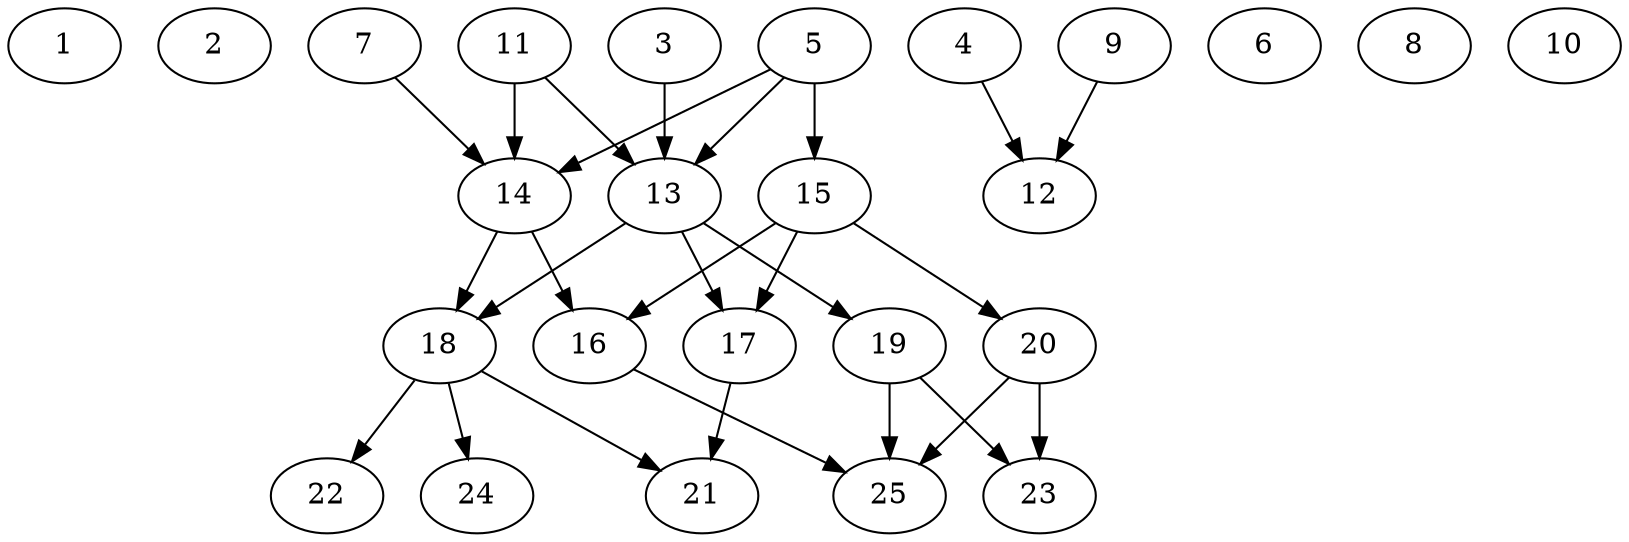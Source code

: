// DAG (tier=2-normal, mode=compute, n=25, ccr=0.362, fat=0.688, density=0.421, regular=0.440, jump=0.185, mindata=524288, maxdata=8388608)
// DAG automatically generated by daggen at Sun Aug 24 16:33:33 2025
// /home/ermia/Project/Environments/daggen/bin/daggen --dot --ccr 0.362 --fat 0.688 --regular 0.440 --density 0.421 --jump 0.185 --mindata 524288 --maxdata 8388608 -n 25 
digraph G {
  1 [size="19691333399285116", alpha="0.00", expect_size="9845666699642558"]
  2 [size="234926556310997504", alpha="0.15", expect_size="117463278155498752"]
  3 [size="191715158053286313984", alpha="0.09", expect_size="95857579026643156992"]
  3 -> 13 [size ="265987333029888"]
  4 [size="165799325610186400", alpha="0.08", expect_size="82899662805093200"]
  4 -> 12 [size ="191666271027200"]
  5 [size="788880946810229888", alpha="0.08", expect_size="394440473405114944"]
  5 -> 13 [size ="518112986267648"]
  5 -> 14 [size ="518112986267648"]
  5 -> 15 [size ="518112986267648"]
  6 [size="168622506135678816", alpha="0.07", expect_size="84311253067839408"]
  7 [size="3417731082395582464", alpha="0.17", expect_size="1708865541197791232"]
  7 -> 14 [size ="18151613923328"]
  8 [size="266064082193333878784", alpha="0.13", expect_size="133032041096666939392"]
  9 [size="7815579553631305728", alpha="0.14", expect_size="3907789776815652864"]
  9 -> 12 [size ="31506303025152"]
  10 [size="380581310057196552192", alpha="0.10", expect_size="190290655028598276096"]
  11 [size="23394441250385952768", alpha="0.17", expect_size="11697220625192976384"]
  11 -> 13 [size ="65438264328192"]
  11 -> 14 [size ="65438264328192"]
  12 [size="12464896088506904", alpha="0.12", expect_size="6232448044253452"]
  13 [size="85983668171414432", alpha="0.13", expect_size="42991834085707216"]
  13 -> 17 [size ="43875515236352"]
  13 -> 18 [size ="43875515236352"]
  13 -> 19 [size ="43875515236352"]
  14 [size="22873297427679652", alpha="0.06", expect_size="11436648713839826"]
  14 -> 16 [size ="29933246087168"]
  14 -> 18 [size ="29933246087168"]
  15 [size="461187579182579712000", alpha="0.13", expect_size="230593789591289856000"]
  15 -> 16 [size ="477538497331200"]
  15 -> 17 [size ="477538497331200"]
  15 -> 20 [size ="477538497331200"]
  16 [size="817169601321238528", alpha="0.05", expect_size="408584800660619264"]
  16 -> 25 [size ="6992483581952"]
  17 [size="138925962025949568", alpha="0.13", expect_size="69462981012974784"]
  17 -> 21 [size ="376901910659072"]
  18 [size="135834791776878592000", alpha="0.18", expect_size="67917395888439296000"]
  18 -> 21 [size ="211396277043200"]
  18 -> 22 [size ="211396277043200"]
  18 -> 24 [size ="211396277043200"]
  19 [size="316197964849261504", alpha="0.09", expect_size="158098982424630752"]
  19 -> 23 [size ="396262146834432"]
  19 -> 25 [size ="396262146834432"]
  20 [size="513672986890195697664", alpha="0.04", expect_size="256836493445097848832"]
  20 -> 23 [size ="513114718076928"]
  20 -> 25 [size ="513114718076928"]
  21 [size="195519192377765920768", alpha="0.17", expect_size="97759596188882960384"]
  22 [size="10274243455282577408", alpha="0.03", expect_size="5137121727641288704"]
  23 [size="20004562284654362624", alpha="0.07", expect_size="10002281142327181312"]
  24 [size="186898308966247104", alpha="0.10", expect_size="93449154483123552"]
  25 [size="685622200857494", alpha="0.14", expect_size="342811100428747"]
}